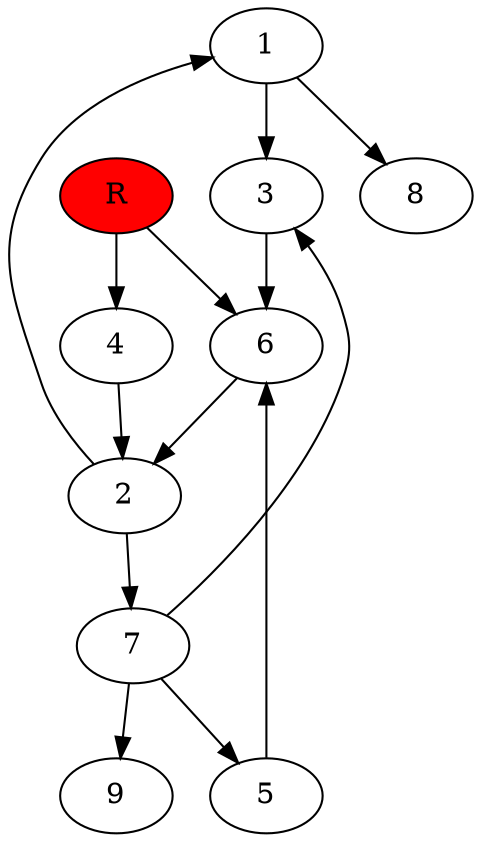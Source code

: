 digraph prb13465 {
	1
	2
	3
	4
	5
	6
	7
	8
	R [fillcolor="#ff0000" style=filled]
	1 -> 3
	1 -> 8
	2 -> 1
	2 -> 7
	3 -> 6
	4 -> 2
	5 -> 6
	6 -> 2
	7 -> 3
	7 -> 5
	7 -> 9
	R -> 4
	R -> 6
}
